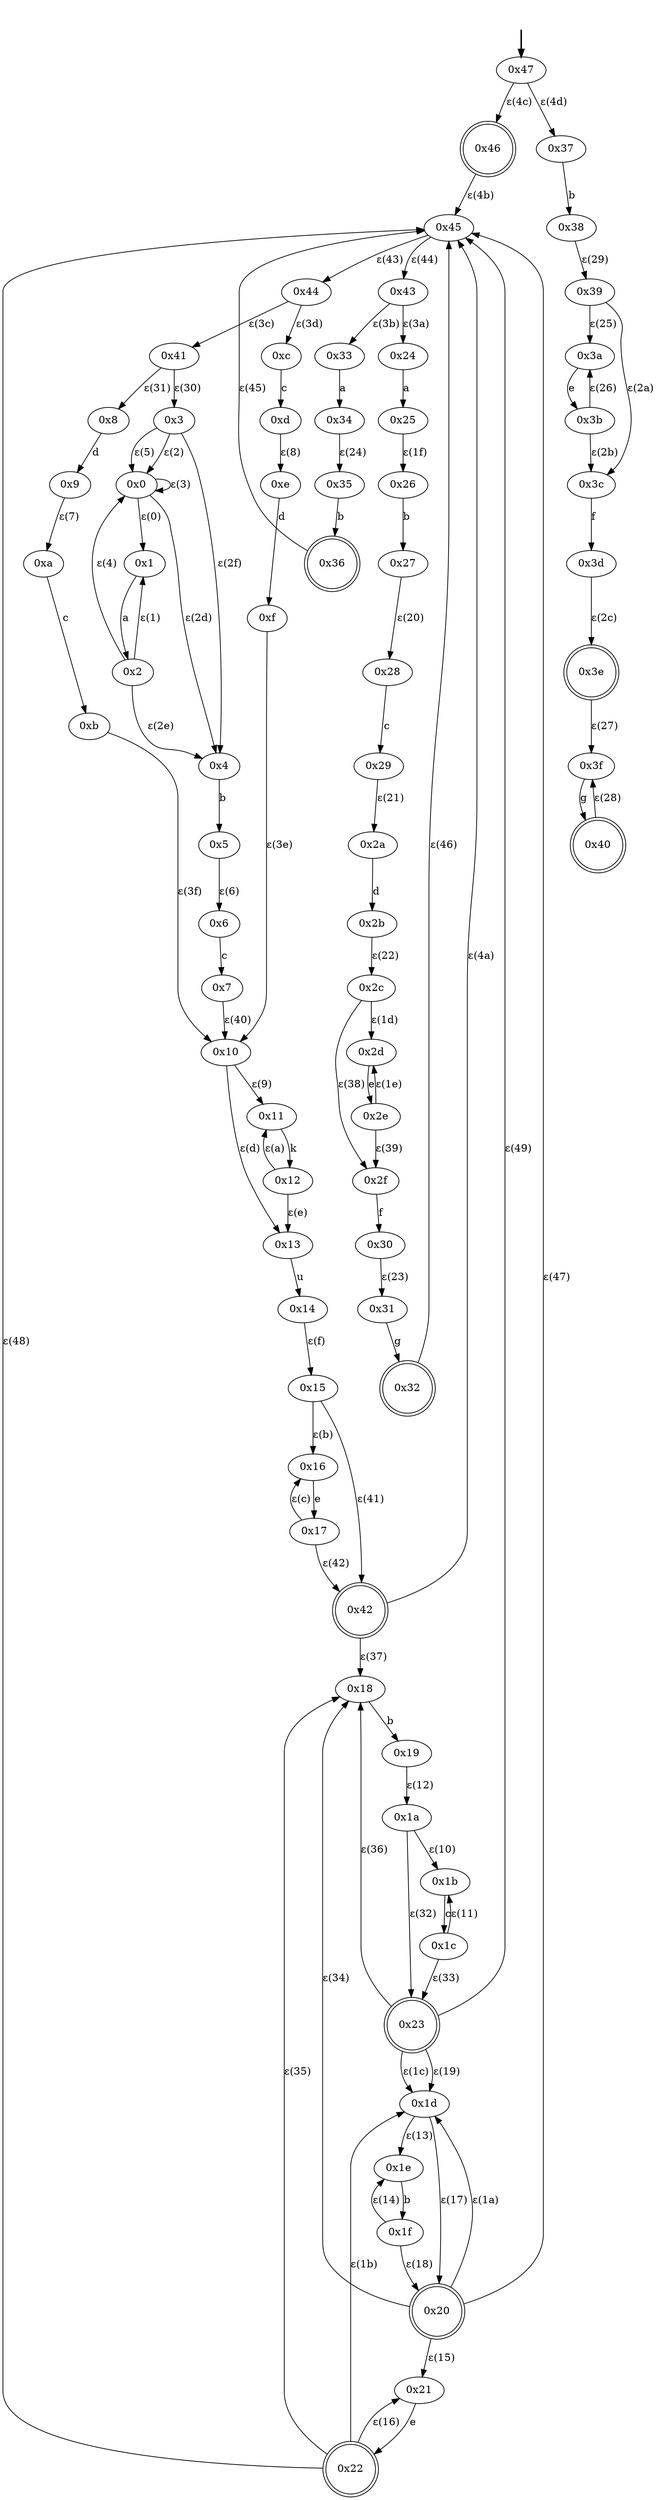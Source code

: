 digraph {
	fake [style=invisible]
	"0x1d"
	"0x43"
	"0x3"
	"0x29"
	"0x41"
	"0x42" [shape=doublecircle]
	"0x39"
	"0x28"
	"0x2a"
	"0x32" [shape=doublecircle]
	"0xe"
	"0x45"
	"0x31"
	"0x36" [shape=doublecircle]
	"0xf"
	"0x17"
	"0x44"
	"0x20" [shape=doublecircle]
	"0x46" [shape=doublecircle]
	"0x35"
	"0x1a"
	"0x38"
	"0x3b"
	"0x8"
	"0x24"
	"0x6"
	"0x3a"
	"0x1"
	"0x23" [shape=doublecircle]
	"0x2f"
	"0x3e" [shape=doublecircle]
	"0x2d"
	"0x47" [root=true]
	"0x16"
	"0x1c"
	"0xd"
	"0x4"
	"0xc"
	"0x25"
	"0x2e"
	"0x27"
	"0x12"
	"0x13"
	"0xa"
	"0x3f"
	"0x40" [shape=doublecircle]
	"0x30"
	"0x2"
	"0x3d"
	"0x34"
	"0x2b"
	"0x14"
	"0x21"
	"0x0"
	"0x3c"
	"0x18"
	"0x26"
	"0x19"
	"0x1b"
	"0x10"
	"0x15"
	"0x5"
	"0x7"
	"0x22" [shape=doublecircle]
	"0x1e"
	"0x1f"
	"0x11"
	"0xb"
	"0x9"
	"0x2c"
	"0x33"
	"0x37"
	fake -> "0x47" [style=bold]
	"0x0" -> "0x1" [label="ε(0)"]
	"0x1" -> "0x2" [label=a]
	"0x2" -> "0x1" [label="ε(1)"]
	"0x3" -> "0x0" [label="ε(2)"]
	"0x0" -> "0x0" [label="ε(3)"]
	"0x2" -> "0x0" [label="ε(4)"]
	"0x3" -> "0x0" [label="ε(5)"]
	"0x4" -> "0x5" [label=b]
	"0x6" -> "0x7" [label=c]
	"0x5" -> "0x6" [label="ε(6)"]
	"0x0" -> "0x4" [label="ε(2d)"]
	"0x2" -> "0x4" [label="ε(2e)"]
	"0x3" -> "0x4" [label="ε(2f)"]
	"0x8" -> "0x9" [label=d]
	"0xa" -> "0xb" [label=c]
	"0x9" -> "0xa" [label="ε(7)"]
	"0x41" -> "0x3" [label="ε(30)"]
	"0x41" -> "0x8" [label="ε(31)"]
	"0xc" -> "0xd" [label=c]
	"0xe" -> "0xf" [label=d]
	"0xd" -> "0xe" [label="ε(8)"]
	"0x44" -> "0x41" [label="ε(3c)"]
	"0x44" -> "0xc" [label="ε(3d)"]
	"0x10" -> "0x11" [label="ε(9)"]
	"0x11" -> "0x12" [label=k]
	"0x12" -> "0x11" [label="ε(a)"]
	"0x13" -> "0x14" [label=u]
	"0x10" -> "0x13" [label="ε(d)"]
	"0x12" -> "0x13" [label="ε(e)"]
	"0x15" -> "0x16" [label="ε(b)"]
	"0x16" -> "0x17" [label=e]
	"0x17" -> "0x16" [label="ε(c)"]
	"0x14" -> "0x15" [label="ε(f)"]
	"0xf" -> "0x10" [label="ε(3e)"]
	"0xb" -> "0x10" [label="ε(3f)"]
	"0x7" -> "0x10" [label="ε(40)"]
	"0x18" -> "0x19" [label=b]
	"0x1a" -> "0x1b" [label="ε(10)"]
	"0x1b" -> "0x1c" [label=c]
	"0x1c" -> "0x1b" [label="ε(11)"]
	"0x19" -> "0x1a" [label="ε(12)"]
	"0x1d" -> "0x1e" [label="ε(13)"]
	"0x1e" -> "0x1f" [label=b]
	"0x1f" -> "0x1e" [label="ε(14)"]
	"0x20" -> "0x21" [label="ε(15)"]
	"0x21" -> "0x22" [label=e]
	"0x22" -> "0x21" [label="ε(16)"]
	"0x1d" -> "0x20" [label="ε(17)"]
	"0x1f" -> "0x20" [label="ε(18)"]
	"0x23" -> "0x1d" [label="ε(19)"]
	"0x20" -> "0x1d" [label="ε(1a)"]
	"0x22" -> "0x1d" [label="ε(1b)"]
	"0x23" -> "0x1d" [label="ε(1c)"]
	"0x1a" -> "0x23" [label="ε(32)"]
	"0x1c" -> "0x23" [label="ε(33)"]
	"0x20" -> "0x18" [label="ε(34)"]
	"0x22" -> "0x18" [label="ε(35)"]
	"0x23" -> "0x18" [label="ε(36)"]
	"0x42" -> "0x18" [label="ε(37)"]
	"0x15" -> "0x42" [label="ε(41)"]
	"0x17" -> "0x42" [label="ε(42)"]
	"0x24" -> "0x25" [label=a]
	"0x26" -> "0x27" [label=b]
	"0x25" -> "0x26" [label="ε(1f)"]
	"0x28" -> "0x29" [label=c]
	"0x27" -> "0x28" [label="ε(20)"]
	"0x2a" -> "0x2b" [label=d]
	"0x29" -> "0x2a" [label="ε(21)"]
	"0x2c" -> "0x2d" [label="ε(1d)"]
	"0x2d" -> "0x2e" [label=e]
	"0x2e" -> "0x2d" [label="ε(1e)"]
	"0x2b" -> "0x2c" [label="ε(22)"]
	"0x2f" -> "0x30" [label=f]
	"0x31" -> "0x32" [label=g]
	"0x30" -> "0x31" [label="ε(23)"]
	"0x2c" -> "0x2f" [label="ε(38)"]
	"0x2e" -> "0x2f" [label="ε(39)"]
	"0x33" -> "0x34" [label=a]
	"0x35" -> "0x36" [label=b]
	"0x34" -> "0x35" [label="ε(24)"]
	"0x43" -> "0x24" [label="ε(3a)"]
	"0x43" -> "0x33" [label="ε(3b)"]
	"0x45" -> "0x44" [label="ε(43)"]
	"0x45" -> "0x43" [label="ε(44)"]
	"0x36" -> "0x45" [label="ε(45)"]
	"0x32" -> "0x45" [label="ε(46)"]
	"0x20" -> "0x45" [label="ε(47)"]
	"0x22" -> "0x45" [label="ε(48)"]
	"0x23" -> "0x45" [label="ε(49)"]
	"0x42" -> "0x45" [label="ε(4a)"]
	"0x46" -> "0x45" [label="ε(4b)"]
	"0x37" -> "0x38" [label=b]
	"0x39" -> "0x3a" [label="ε(25)"]
	"0x3a" -> "0x3b" [label=e]
	"0x3b" -> "0x3a" [label="ε(26)"]
	"0x38" -> "0x39" [label="ε(29)"]
	"0x3c" -> "0x3d" [label=f]
	"0x39" -> "0x3c" [label="ε(2a)"]
	"0x3b" -> "0x3c" [label="ε(2b)"]
	"0x3e" -> "0x3f" [label="ε(27)"]
	"0x3f" -> "0x40" [label=g]
	"0x40" -> "0x3f" [label="ε(28)"]
	"0x3d" -> "0x3e" [label="ε(2c)"]
	"0x47" -> "0x46" [label="ε(4c)"]
	"0x47" -> "0x37" [label="ε(4d)"]
}
